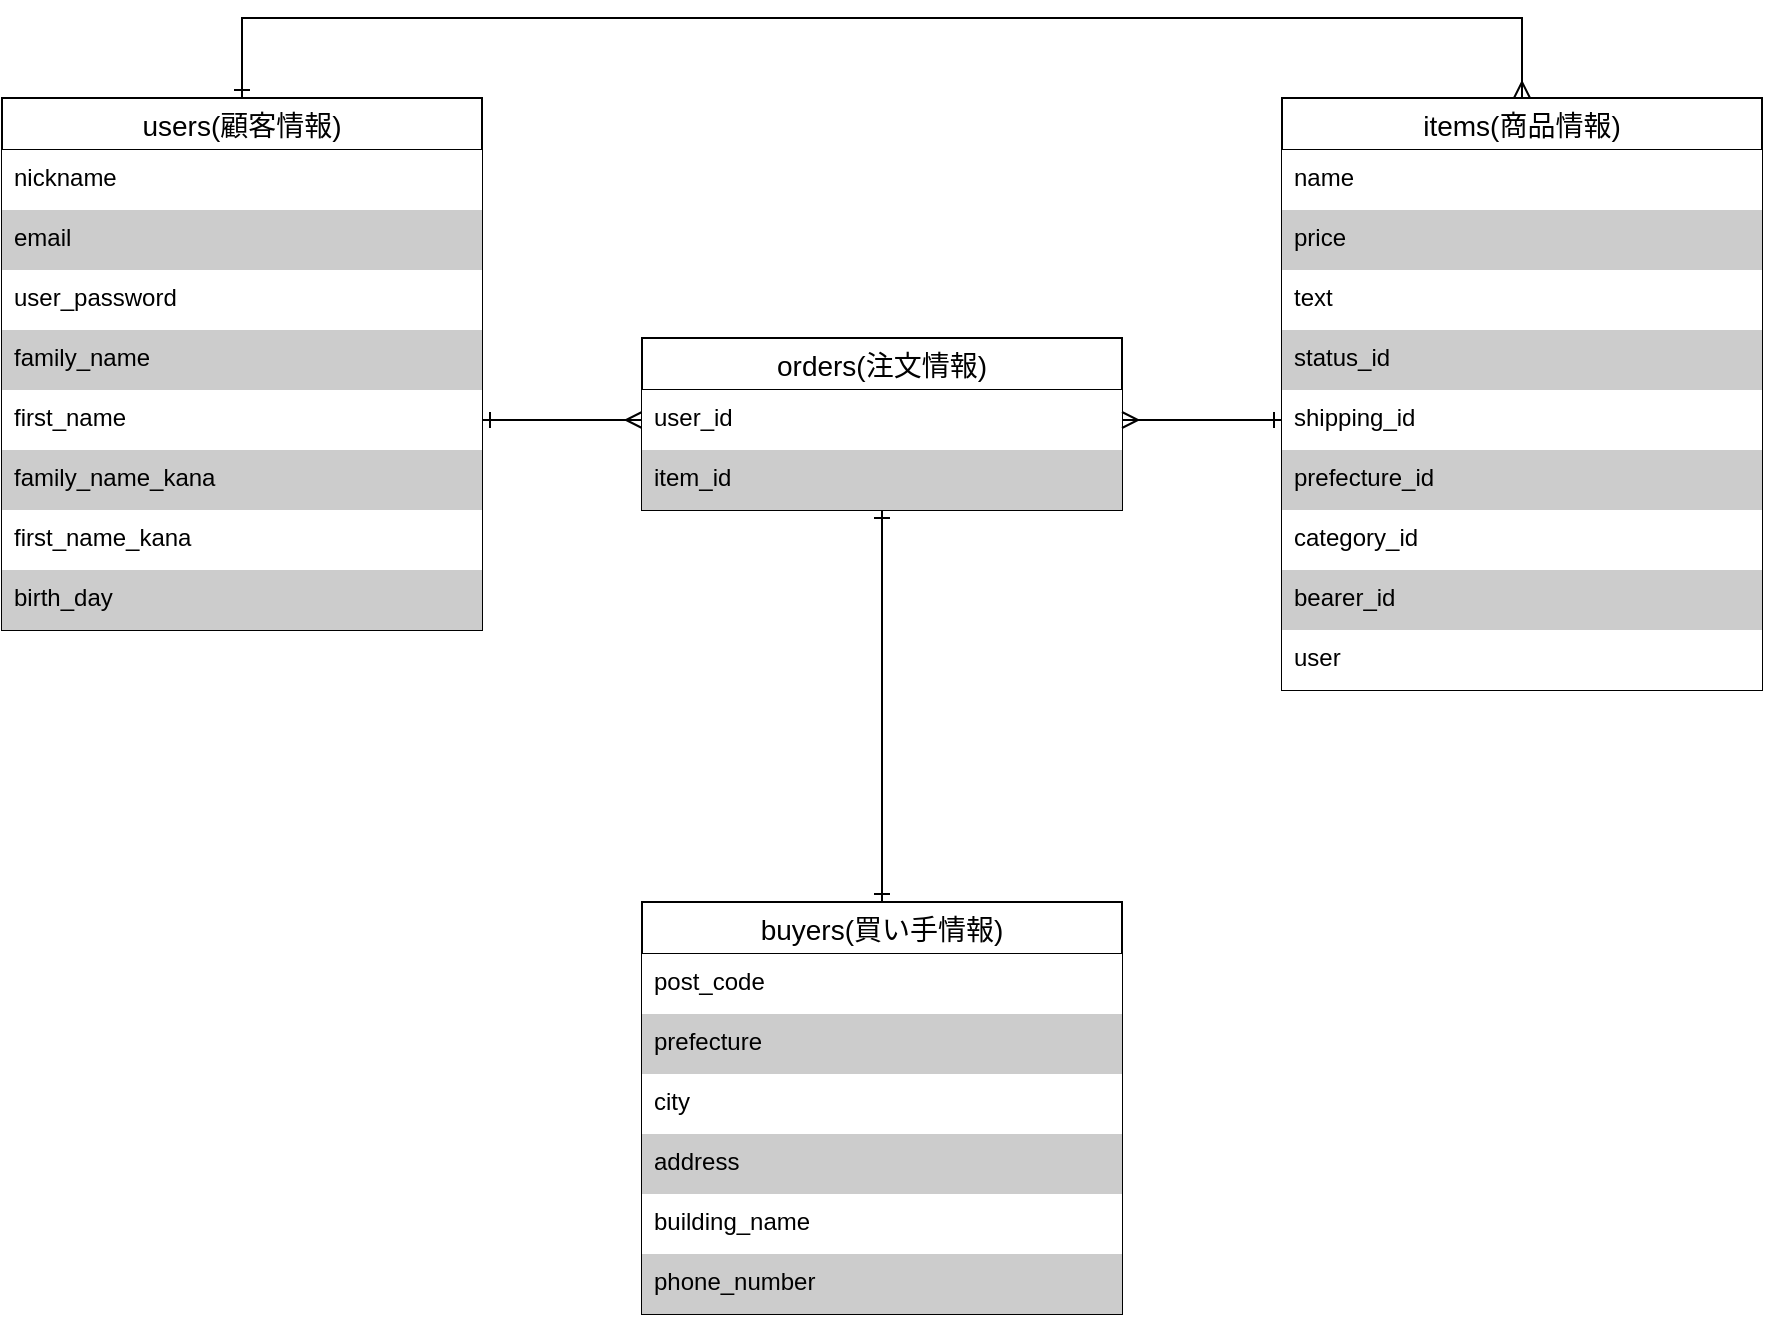 <mxfile version="14.2.4" type="embed">
    <diagram id="dXNAcIZOsUquk1LKy1af" name="ページ1">
        <mxGraphModel dx="1004" dy="732" grid="1" gridSize="10" guides="1" tooltips="1" connect="1" arrows="1" fold="1" page="1" pageScale="1" pageWidth="1169" pageHeight="1654" math="0" shadow="0">
            <root>
                <mxCell id="0"/>
                <mxCell id="1" parent="0"/>
                <mxCell id="239" style="edgeStyle=none;rounded=0;orthogonalLoop=1;jettySize=auto;html=1;startArrow=ERone;startFill=0;endArrow=ERmany;endFill=0;" edge="1" parent="1" target="224">
                    <mxGeometry relative="1" as="geometry">
                        <mxPoint x="280" y="241" as="sourcePoint"/>
                    </mxGeometry>
                </mxCell>
                <mxCell id="244" style="edgeStyle=elbowEdgeStyle;rounded=0;orthogonalLoop=1;jettySize=auto;elbow=vertical;html=1;startArrow=ERone;startFill=0;endArrow=ERmany;endFill=0;entryX=0.5;entryY=0;entryDx=0;entryDy=0;" edge="1" parent="1" source="146" target="187">
                    <mxGeometry relative="1" as="geometry">
                        <mxPoint x="800" y="70" as="targetPoint"/>
                        <Array as="points">
                            <mxPoint x="490" y="40"/>
                        </Array>
                    </mxGeometry>
                </mxCell>
                <mxCell id="146" value="users(顧客情報)" style="swimlane;fontStyle=0;childLayout=stackLayout;horizontal=1;startSize=26;horizontalStack=0;resizeParent=1;resizeParentMax=0;resizeLast=0;collapsible=1;marginBottom=0;align=center;fontSize=14;rounded=0;gradientColor=none;fillColor=#FFFFFF;strokeColor=#000000;fontColor=#000000;" parent="1" vertex="1">
                    <mxGeometry x="40" y="80" width="240" height="266" as="geometry">
                        <mxRectangle x="40" y="40" width="50" height="26" as="alternateBounds"/>
                    </mxGeometry>
                </mxCell>
                <mxCell id="147" value="nickname" style="text;strokeColor=none;spacingLeft=4;spacingRight=4;overflow=hidden;rotatable=0;points=[[0,0.5],[1,0.5]];portConstraint=eastwest;fontSize=12;shadow=0;fillColor=#FFFFFF;fontColor=#000000;" parent="146" vertex="1">
                    <mxGeometry y="26" width="240" height="30" as="geometry"/>
                </mxCell>
                <mxCell id="148" value="email&#10;&#10;&#10;" style="text;strokeColor=none;spacingLeft=4;spacingRight=4;overflow=hidden;rotatable=0;points=[[0,0.5],[1,0.5]];portConstraint=eastwest;fontSize=12;fillColor=#CCCCCC;fontColor=#000000;" parent="146" vertex="1">
                    <mxGeometry y="56" width="240" height="30" as="geometry"/>
                </mxCell>
                <mxCell id="149" value="user_password" style="text;strokeColor=none;spacingLeft=4;spacingRight=4;overflow=hidden;rotatable=0;points=[[0,0.5],[1,0.5]];portConstraint=eastwest;fontSize=12;fillColor=#FFFFFF;fontColor=#000000;" parent="146" vertex="1">
                    <mxGeometry y="86" width="240" height="30" as="geometry"/>
                </mxCell>
                <mxCell id="152" value="family_name" style="text;strokeColor=none;spacingLeft=4;spacingRight=4;overflow=hidden;rotatable=0;points=[[0,0.5],[1,0.5]];portConstraint=eastwest;fontSize=12;fontColor=#000000;fillColor=#CCCCCC;" parent="146" vertex="1">
                    <mxGeometry y="116" width="240" height="30" as="geometry"/>
                </mxCell>
                <mxCell id="153" value="first_name" style="text;strokeColor=none;spacingLeft=4;spacingRight=4;overflow=hidden;rotatable=0;points=[[0,0.5],[1,0.5]];portConstraint=eastwest;fontSize=12;fontColor=#000000;fillColor=#FFFFFF;" parent="146" vertex="1">
                    <mxGeometry y="146" width="240" height="30" as="geometry"/>
                </mxCell>
                <mxCell id="154" value="family_name_kana" style="text;strokeColor=none;spacingLeft=4;spacingRight=4;overflow=hidden;rotatable=0;points=[[0,0.5],[1,0.5]];portConstraint=eastwest;fontSize=12;fontColor=#000000;fillColor=#CCCCCC;" parent="146" vertex="1">
                    <mxGeometry y="176" width="240" height="30" as="geometry"/>
                </mxCell>
                <mxCell id="155" value="first_name_kana" style="text;strokeColor=none;spacingLeft=4;spacingRight=4;overflow=hidden;rotatable=0;points=[[0,0.5],[1,0.5]];portConstraint=eastwest;fontSize=12;fontColor=#000000;fillColor=#FFFFFF;" parent="146" vertex="1">
                    <mxGeometry y="206" width="240" height="30" as="geometry"/>
                </mxCell>
                <mxCell id="156" value="birth_day&#10;" style="text;strokeColor=none;spacingLeft=4;spacingRight=4;overflow=hidden;rotatable=0;points=[[0,0.5],[1,0.5]];portConstraint=eastwest;fontSize=12;fontColor=#000000;fillColor=#CCCCCC;" parent="146" vertex="1">
                    <mxGeometry y="236" width="240" height="30" as="geometry"/>
                </mxCell>
                <mxCell id="241" style="edgeStyle=none;rounded=0;orthogonalLoop=1;jettySize=auto;html=1;startArrow=ERone;startFill=0;endArrow=ERone;endFill=0;" edge="1" parent="1" source="169" target="223">
                    <mxGeometry relative="1" as="geometry"/>
                </mxCell>
                <mxCell id="169" value="buyers(買い手情報)" style="swimlane;fontStyle=0;childLayout=stackLayout;horizontal=1;startSize=26;horizontalStack=0;resizeParent=1;resizeParentMax=0;resizeLast=0;collapsible=1;marginBottom=0;align=center;fontSize=14;rounded=0;gradientColor=none;fillColor=#FFFFFF;strokeColor=#000000;fontColor=#000000;" parent="1" vertex="1">
                    <mxGeometry x="360" y="482" width="240" height="206" as="geometry">
                        <mxRectangle x="40" y="40" width="50" height="26" as="alternateBounds"/>
                    </mxGeometry>
                </mxCell>
                <mxCell id="175" value="post_code" style="text;strokeColor=none;spacingLeft=4;spacingRight=4;overflow=hidden;rotatable=0;points=[[0,0.5],[1,0.5]];portConstraint=eastwest;fontSize=12;fontColor=#000000;fillColor=#FFFFFF;" parent="169" vertex="1">
                    <mxGeometry y="26" width="240" height="30" as="geometry"/>
                </mxCell>
                <mxCell id="176" value="prefecture" style="text;strokeColor=none;spacingLeft=4;spacingRight=4;overflow=hidden;rotatable=0;points=[[0,0.5],[1,0.5]];portConstraint=eastwest;fontSize=12;fontColor=#000000;fillColor=#CCCCCC;" parent="169" vertex="1">
                    <mxGeometry y="56" width="240" height="30" as="geometry"/>
                </mxCell>
                <mxCell id="177" value="city" style="text;strokeColor=none;spacingLeft=4;spacingRight=4;overflow=hidden;rotatable=0;points=[[0,0.5],[1,0.5]];portConstraint=eastwest;fontSize=12;fontColor=#000000;fillColor=#FFFFFF;" parent="169" vertex="1">
                    <mxGeometry y="86" width="240" height="30" as="geometry"/>
                </mxCell>
                <mxCell id="178" value="address" style="text;strokeColor=none;spacingLeft=4;spacingRight=4;overflow=hidden;rotatable=0;points=[[0,0.5],[1,0.5]];portConstraint=eastwest;fontSize=12;fontColor=#000000;fillColor=#CCCCCC;" parent="169" vertex="1">
                    <mxGeometry y="116" width="240" height="30" as="geometry"/>
                </mxCell>
                <mxCell id="179" value="building_name" style="text;strokeColor=none;spacingLeft=4;spacingRight=4;overflow=hidden;rotatable=0;points=[[0,0.5],[1,0.5]];portConstraint=eastwest;fontSize=12;fontColor=#000000;fillColor=#FFFFFF;" parent="169" vertex="1">
                    <mxGeometry y="146" width="240" height="30" as="geometry"/>
                </mxCell>
                <mxCell id="180" value="phone_number" style="text;strokeColor=none;spacingLeft=4;spacingRight=4;overflow=hidden;rotatable=0;points=[[0,0.5],[1,0.5]];portConstraint=eastwest;fontSize=12;fontColor=#000000;fillColor=#CCCCCC;" parent="169" vertex="1">
                    <mxGeometry y="176" width="240" height="30" as="geometry"/>
                </mxCell>
                <mxCell id="187" value="items(商品情報)" style="swimlane;fontStyle=0;childLayout=stackLayout;horizontal=1;startSize=26;horizontalStack=0;resizeParent=1;resizeParentMax=0;resizeLast=0;collapsible=1;marginBottom=0;align=center;fontSize=14;rounded=0;gradientColor=none;fillColor=#FFFFFF;strokeColor=#000000;fontColor=#000000;" parent="1" vertex="1">
                    <mxGeometry x="680" y="80" width="240" height="296" as="geometry">
                        <mxRectangle x="40" y="40" width="50" height="26" as="alternateBounds"/>
                    </mxGeometry>
                </mxCell>
                <mxCell id="188" value="name" style="text;strokeColor=none;spacingLeft=4;spacingRight=4;overflow=hidden;rotatable=0;points=[[0,0.5],[1,0.5]];portConstraint=eastwest;fontSize=12;shadow=0;fillColor=#FFFFFF;fontColor=#000000;" parent="187" vertex="1">
                    <mxGeometry y="26" width="240" height="30" as="geometry"/>
                </mxCell>
                <mxCell id="189" value="price" style="text;strokeColor=none;spacingLeft=4;spacingRight=4;overflow=hidden;rotatable=0;points=[[0,0.5],[1,0.5]];portConstraint=eastwest;fontSize=12;fillColor=#CCCCCC;fontColor=#000000;" parent="187" vertex="1">
                    <mxGeometry y="56" width="240" height="30" as="geometry"/>
                </mxCell>
                <mxCell id="190" value="text" style="text;strokeColor=none;spacingLeft=4;spacingRight=4;overflow=hidden;rotatable=0;points=[[0,0.5],[1,0.5]];portConstraint=eastwest;fontSize=12;fillColor=#FFFFFF;fontColor=#000000;" parent="187" vertex="1">
                    <mxGeometry y="86" width="240" height="30" as="geometry"/>
                </mxCell>
                <mxCell id="191" value="status_id" style="text;strokeColor=none;spacingLeft=4;spacingRight=4;overflow=hidden;rotatable=0;points=[[0,0.5],[1,0.5]];portConstraint=eastwest;fontSize=12;fillColor=#CCCCCC;fontColor=#000000;" parent="187" vertex="1">
                    <mxGeometry y="116" width="240" height="30" as="geometry"/>
                </mxCell>
                <mxCell id="195" value="shipping_id" style="text;strokeColor=none;spacingLeft=4;spacingRight=4;overflow=hidden;rotatable=0;points=[[0,0.5],[1,0.5]];portConstraint=eastwest;fontSize=12;fontColor=#000000;fillColor=#FFFFFF;" parent="187" vertex="1">
                    <mxGeometry y="146" width="240" height="30" as="geometry"/>
                </mxCell>
                <mxCell id="196" value="prefecture_id" style="text;strokeColor=none;spacingLeft=4;spacingRight=4;overflow=hidden;rotatable=0;points=[[0,0.5],[1,0.5]];portConstraint=eastwest;fontSize=12;fontColor=#000000;fillColor=#CCCCCC;" parent="187" vertex="1">
                    <mxGeometry y="176" width="240" height="30" as="geometry"/>
                </mxCell>
                <mxCell id="198" value="category_id" style="text;strokeColor=none;spacingLeft=4;spacingRight=4;overflow=hidden;rotatable=0;points=[[0,0.5],[1,0.5]];portConstraint=eastwest;fontSize=12;fontColor=#000000;fillColor=#FFFFFF;" parent="187" vertex="1">
                    <mxGeometry y="206" width="240" height="30" as="geometry"/>
                </mxCell>
                <mxCell id="199" value="bearer_id" style="text;strokeColor=none;spacingLeft=4;spacingRight=4;overflow=hidden;rotatable=0;points=[[0,0.5],[1,0.5]];portConstraint=eastwest;fontSize=12;fillColor=#CCCCCC;fontColor=#000000;" parent="187" vertex="1">
                    <mxGeometry y="236" width="240" height="30" as="geometry"/>
                </mxCell>
                <mxCell id="200" value="user" style="text;strokeColor=none;spacingLeft=4;spacingRight=4;overflow=hidden;rotatable=0;points=[[0,0.5],[1,0.5]];portConstraint=eastwest;fontSize=12;fontColor=#000000;fillColor=#FFFFFF;" parent="187" vertex="1">
                    <mxGeometry y="266" width="240" height="30" as="geometry"/>
                </mxCell>
                <mxCell id="223" value="orders(注文情報)" style="swimlane;fontStyle=0;childLayout=stackLayout;horizontal=1;startSize=26;horizontalStack=0;resizeParent=1;resizeParentMax=0;resizeLast=0;collapsible=1;marginBottom=0;align=center;fontSize=14;rounded=0;gradientColor=none;fillColor=#FFFFFF;strokeColor=#000000;fontColor=#000000;" vertex="1" parent="1">
                    <mxGeometry x="360" y="200" width="240" height="86" as="geometry">
                        <mxRectangle x="40" y="40" width="50" height="26" as="alternateBounds"/>
                    </mxGeometry>
                </mxCell>
                <mxCell id="224" value="user_id" style="text;strokeColor=none;spacingLeft=4;spacingRight=4;overflow=hidden;rotatable=0;points=[[0,0.5],[1,0.5]];portConstraint=eastwest;fontSize=12;shadow=0;fillColor=#FFFFFF;fontColor=#000000;" vertex="1" parent="223">
                    <mxGeometry y="26" width="240" height="30" as="geometry"/>
                </mxCell>
                <mxCell id="225" value="item_id" style="text;strokeColor=none;spacingLeft=4;spacingRight=4;overflow=hidden;rotatable=0;points=[[0,0.5],[1,0.5]];portConstraint=eastwest;fontSize=12;fillColor=#CCCCCC;fontColor=#000000;" vertex="1" parent="223">
                    <mxGeometry y="56" width="240" height="30" as="geometry"/>
                </mxCell>
                <mxCell id="238" style="edgeStyle=none;rounded=0;orthogonalLoop=1;jettySize=auto;html=1;exitX=0.5;exitY=0;exitDx=0;exitDy=0;startArrow=ERone;startFill=0;endArrow=ERone;endFill=0;" edge="1" parent="1" source="223" target="223">
                    <mxGeometry relative="1" as="geometry"/>
                </mxCell>
                <mxCell id="240" style="edgeStyle=none;rounded=0;orthogonalLoop=1;jettySize=auto;html=1;startArrow=ERone;startFill=0;endArrow=ERmany;endFill=0;exitX=0;exitY=0.5;exitDx=0;exitDy=0;" edge="1" parent="1" target="224">
                    <mxGeometry relative="1" as="geometry">
                        <mxPoint x="600.0" y="201" as="targetPoint"/>
                        <mxPoint x="680.0" y="241" as="sourcePoint"/>
                    </mxGeometry>
                </mxCell>
            </root>
        </mxGraphModel>
    </diagram>
</mxfile>